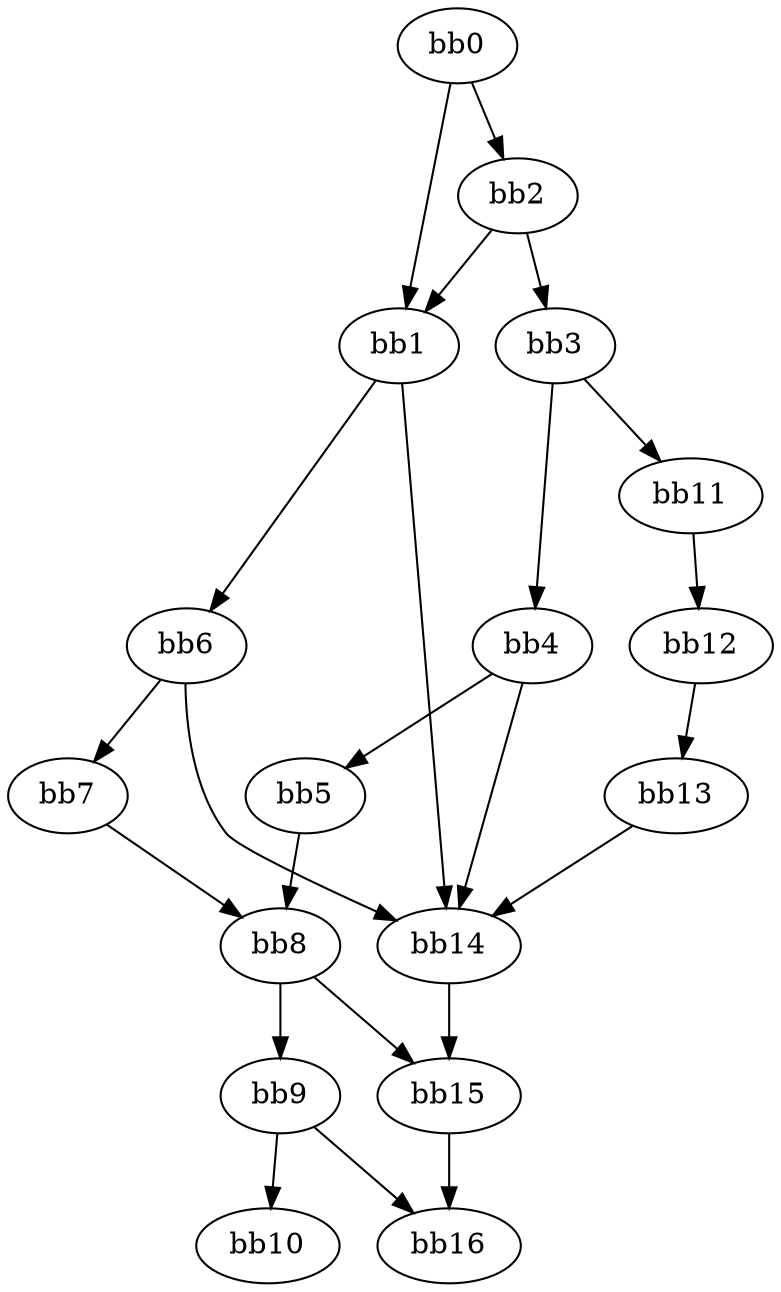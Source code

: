digraph {
    0 [ label = "bb0\l" ]
    1 [ label = "bb1\l" ]
    2 [ label = "bb2\l" ]
    3 [ label = "bb3\l" ]
    4 [ label = "bb4\l" ]
    5 [ label = "bb5\l" ]
    6 [ label = "bb6\l" ]
    7 [ label = "bb7\l" ]
    8 [ label = "bb8\l" ]
    9 [ label = "bb9\l" ]
    10 [ label = "bb10\l" ]
    11 [ label = "bb11\l" ]
    12 [ label = "bb12\l" ]
    13 [ label = "bb13\l" ]
    14 [ label = "bb14\l" ]
    15 [ label = "bb15\l" ]
    16 [ label = "bb16\l" ]
    0 -> 1 [ ]
    0 -> 2 [ ]
    1 -> 6 [ ]
    1 -> 14 [ ]
    2 -> 1 [ ]
    2 -> 3 [ ]
    3 -> 4 [ ]
    3 -> 11 [ ]
    4 -> 5 [ ]
    4 -> 14 [ ]
    5 -> 8 [ ]
    6 -> 7 [ ]
    6 -> 14 [ ]
    7 -> 8 [ ]
    8 -> 9 [ ]
    8 -> 15 [ ]
    9 -> 10 [ ]
    9 -> 16 [ ]
    11 -> 12 [ ]
    12 -> 13 [ ]
    13 -> 14 [ ]
    14 -> 15 [ ]
    15 -> 16 [ ]
}

